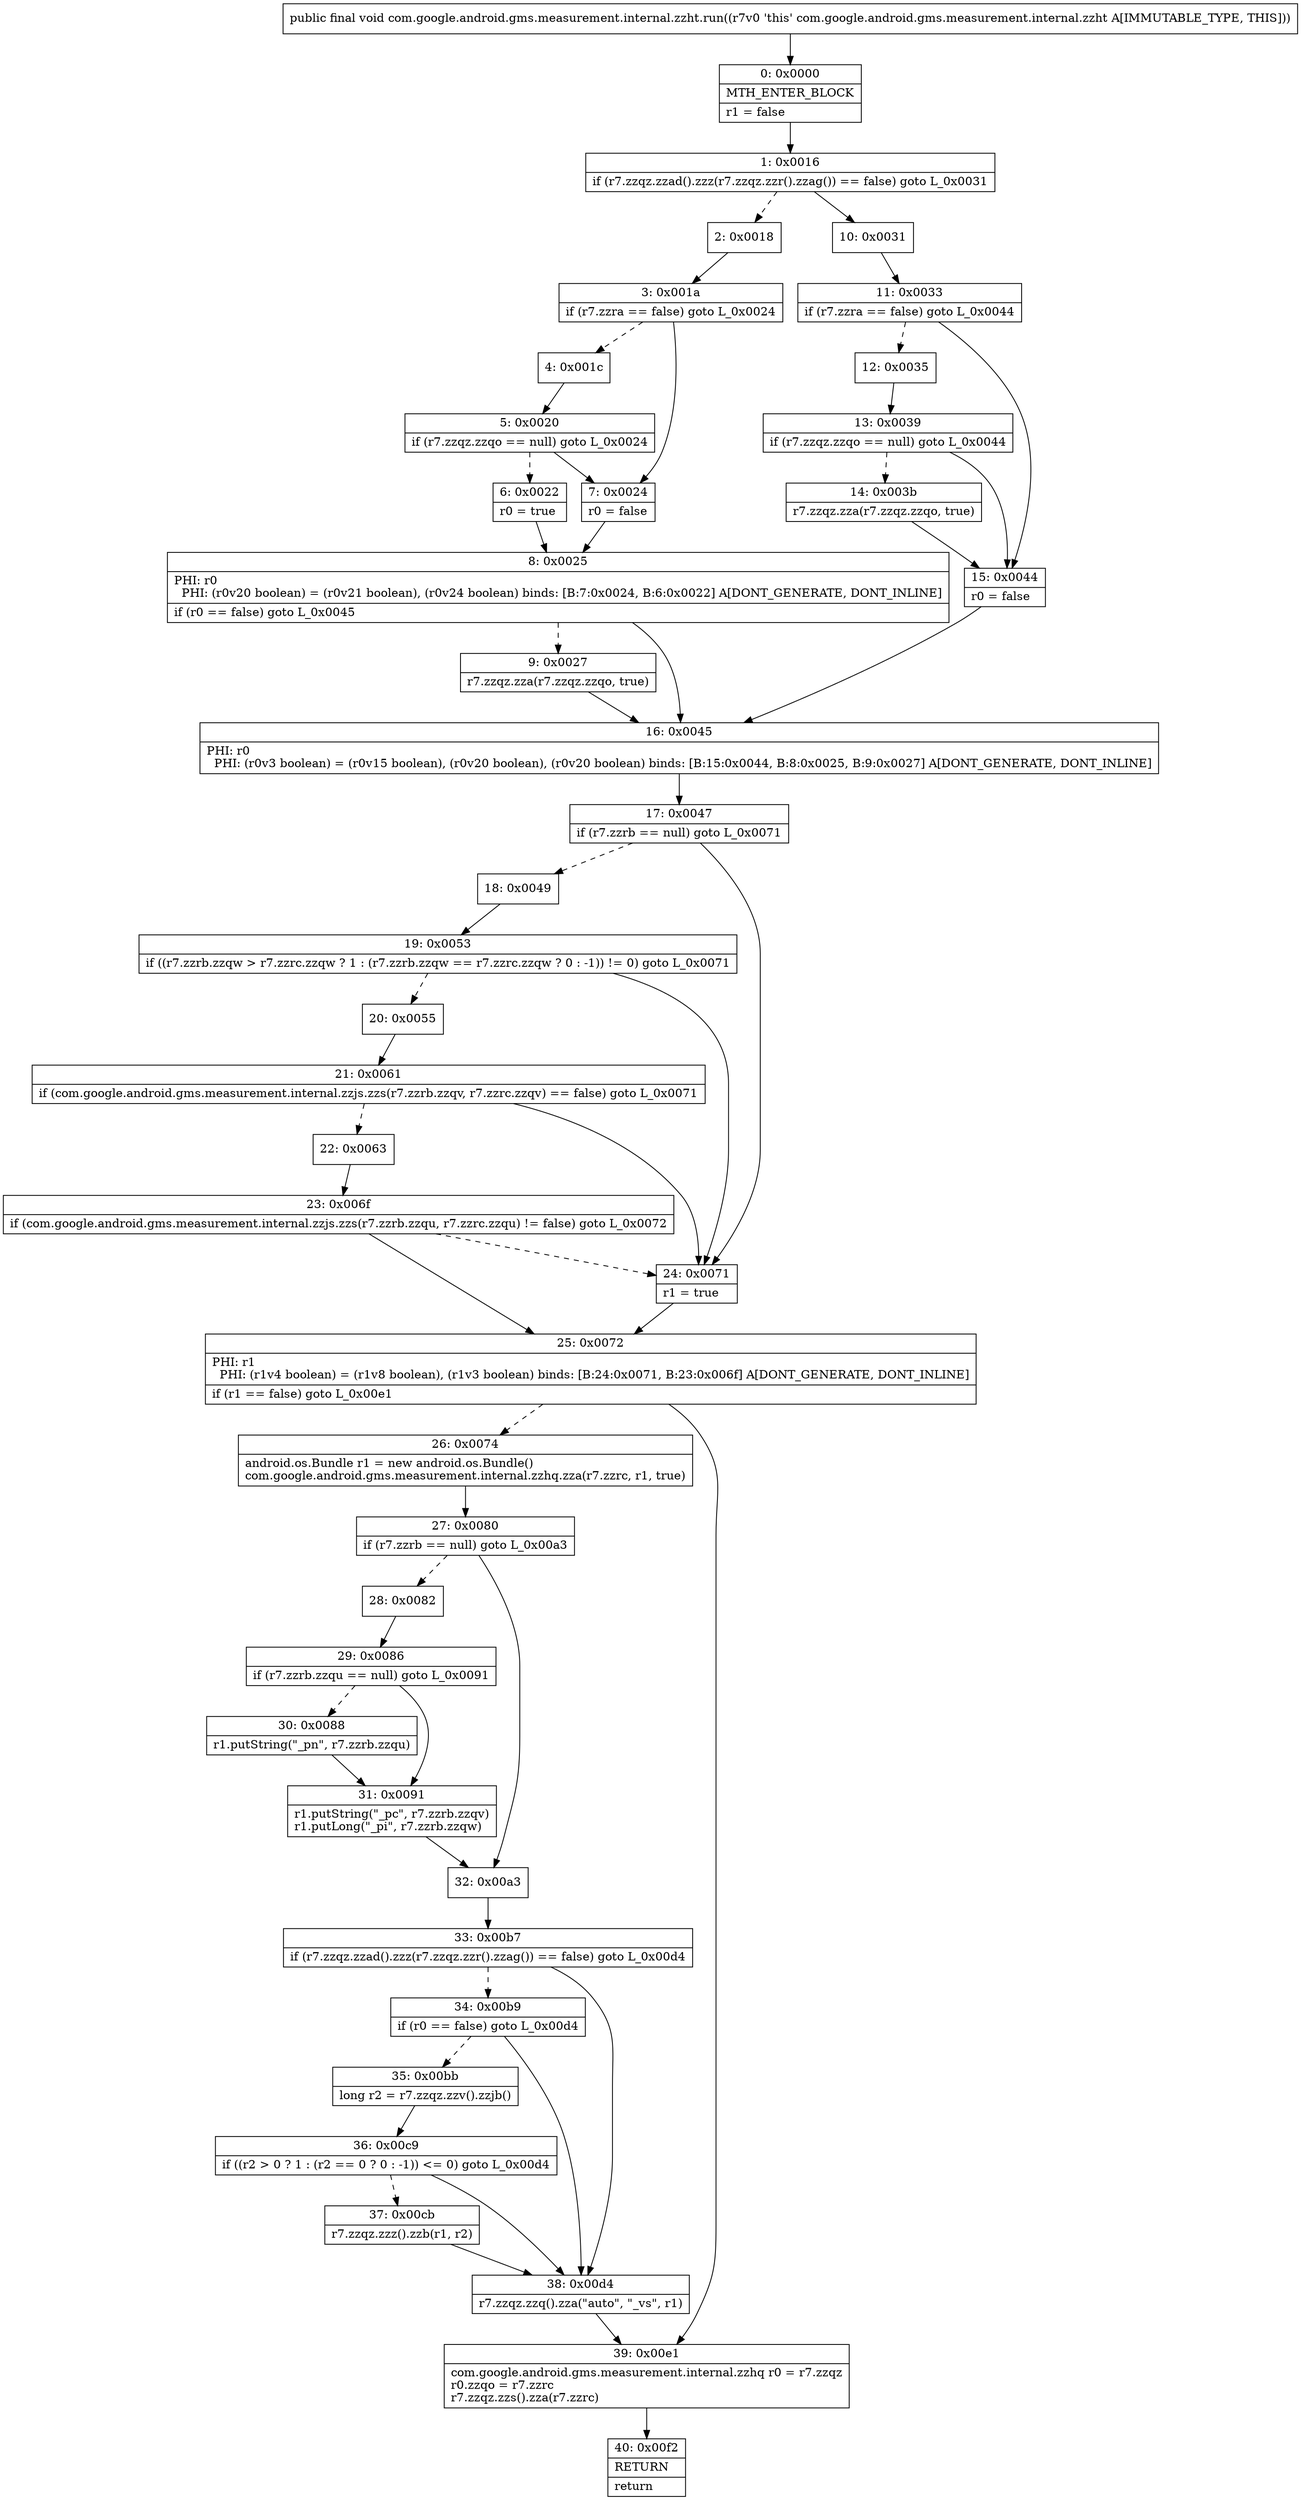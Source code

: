 digraph "CFG forcom.google.android.gms.measurement.internal.zzht.run()V" {
Node_0 [shape=record,label="{0\:\ 0x0000|MTH_ENTER_BLOCK\l|r1 = false\l}"];
Node_1 [shape=record,label="{1\:\ 0x0016|if (r7.zzqz.zzad().zzz(r7.zzqz.zzr().zzag()) == false) goto L_0x0031\l}"];
Node_2 [shape=record,label="{2\:\ 0x0018}"];
Node_3 [shape=record,label="{3\:\ 0x001a|if (r7.zzra == false) goto L_0x0024\l}"];
Node_4 [shape=record,label="{4\:\ 0x001c}"];
Node_5 [shape=record,label="{5\:\ 0x0020|if (r7.zzqz.zzqo == null) goto L_0x0024\l}"];
Node_6 [shape=record,label="{6\:\ 0x0022|r0 = true\l}"];
Node_7 [shape=record,label="{7\:\ 0x0024|r0 = false\l}"];
Node_8 [shape=record,label="{8\:\ 0x0025|PHI: r0 \l  PHI: (r0v20 boolean) = (r0v21 boolean), (r0v24 boolean) binds: [B:7:0x0024, B:6:0x0022] A[DONT_GENERATE, DONT_INLINE]\l|if (r0 == false) goto L_0x0045\l}"];
Node_9 [shape=record,label="{9\:\ 0x0027|r7.zzqz.zza(r7.zzqz.zzqo, true)\l}"];
Node_10 [shape=record,label="{10\:\ 0x0031}"];
Node_11 [shape=record,label="{11\:\ 0x0033|if (r7.zzra == false) goto L_0x0044\l}"];
Node_12 [shape=record,label="{12\:\ 0x0035}"];
Node_13 [shape=record,label="{13\:\ 0x0039|if (r7.zzqz.zzqo == null) goto L_0x0044\l}"];
Node_14 [shape=record,label="{14\:\ 0x003b|r7.zzqz.zza(r7.zzqz.zzqo, true)\l}"];
Node_15 [shape=record,label="{15\:\ 0x0044|r0 = false\l}"];
Node_16 [shape=record,label="{16\:\ 0x0045|PHI: r0 \l  PHI: (r0v3 boolean) = (r0v15 boolean), (r0v20 boolean), (r0v20 boolean) binds: [B:15:0x0044, B:8:0x0025, B:9:0x0027] A[DONT_GENERATE, DONT_INLINE]\l}"];
Node_17 [shape=record,label="{17\:\ 0x0047|if (r7.zzrb == null) goto L_0x0071\l}"];
Node_18 [shape=record,label="{18\:\ 0x0049}"];
Node_19 [shape=record,label="{19\:\ 0x0053|if ((r7.zzrb.zzqw \> r7.zzrc.zzqw ? 1 : (r7.zzrb.zzqw == r7.zzrc.zzqw ? 0 : \-1)) != 0) goto L_0x0071\l}"];
Node_20 [shape=record,label="{20\:\ 0x0055}"];
Node_21 [shape=record,label="{21\:\ 0x0061|if (com.google.android.gms.measurement.internal.zzjs.zzs(r7.zzrb.zzqv, r7.zzrc.zzqv) == false) goto L_0x0071\l}"];
Node_22 [shape=record,label="{22\:\ 0x0063}"];
Node_23 [shape=record,label="{23\:\ 0x006f|if (com.google.android.gms.measurement.internal.zzjs.zzs(r7.zzrb.zzqu, r7.zzrc.zzqu) != false) goto L_0x0072\l}"];
Node_24 [shape=record,label="{24\:\ 0x0071|r1 = true\l}"];
Node_25 [shape=record,label="{25\:\ 0x0072|PHI: r1 \l  PHI: (r1v4 boolean) = (r1v8 boolean), (r1v3 boolean) binds: [B:24:0x0071, B:23:0x006f] A[DONT_GENERATE, DONT_INLINE]\l|if (r1 == false) goto L_0x00e1\l}"];
Node_26 [shape=record,label="{26\:\ 0x0074|android.os.Bundle r1 = new android.os.Bundle()\lcom.google.android.gms.measurement.internal.zzhq.zza(r7.zzrc, r1, true)\l}"];
Node_27 [shape=record,label="{27\:\ 0x0080|if (r7.zzrb == null) goto L_0x00a3\l}"];
Node_28 [shape=record,label="{28\:\ 0x0082}"];
Node_29 [shape=record,label="{29\:\ 0x0086|if (r7.zzrb.zzqu == null) goto L_0x0091\l}"];
Node_30 [shape=record,label="{30\:\ 0x0088|r1.putString(\"_pn\", r7.zzrb.zzqu)\l}"];
Node_31 [shape=record,label="{31\:\ 0x0091|r1.putString(\"_pc\", r7.zzrb.zzqv)\lr1.putLong(\"_pi\", r7.zzrb.zzqw)\l}"];
Node_32 [shape=record,label="{32\:\ 0x00a3}"];
Node_33 [shape=record,label="{33\:\ 0x00b7|if (r7.zzqz.zzad().zzz(r7.zzqz.zzr().zzag()) == false) goto L_0x00d4\l}"];
Node_34 [shape=record,label="{34\:\ 0x00b9|if (r0 == false) goto L_0x00d4\l}"];
Node_35 [shape=record,label="{35\:\ 0x00bb|long r2 = r7.zzqz.zzv().zzjb()\l}"];
Node_36 [shape=record,label="{36\:\ 0x00c9|if ((r2 \> 0 ? 1 : (r2 == 0 ? 0 : \-1)) \<= 0) goto L_0x00d4\l}"];
Node_37 [shape=record,label="{37\:\ 0x00cb|r7.zzqz.zzz().zzb(r1, r2)\l}"];
Node_38 [shape=record,label="{38\:\ 0x00d4|r7.zzqz.zzq().zza(\"auto\", \"_vs\", r1)\l}"];
Node_39 [shape=record,label="{39\:\ 0x00e1|com.google.android.gms.measurement.internal.zzhq r0 = r7.zzqz\lr0.zzqo = r7.zzrc\lr7.zzqz.zzs().zza(r7.zzrc)\l}"];
Node_40 [shape=record,label="{40\:\ 0x00f2|RETURN\l|return\l}"];
MethodNode[shape=record,label="{public final void com.google.android.gms.measurement.internal.zzht.run((r7v0 'this' com.google.android.gms.measurement.internal.zzht A[IMMUTABLE_TYPE, THIS])) }"];
MethodNode -> Node_0;
Node_0 -> Node_1;
Node_1 -> Node_2[style=dashed];
Node_1 -> Node_10;
Node_2 -> Node_3;
Node_3 -> Node_4[style=dashed];
Node_3 -> Node_7;
Node_4 -> Node_5;
Node_5 -> Node_6[style=dashed];
Node_5 -> Node_7;
Node_6 -> Node_8;
Node_7 -> Node_8;
Node_8 -> Node_9[style=dashed];
Node_8 -> Node_16;
Node_9 -> Node_16;
Node_10 -> Node_11;
Node_11 -> Node_12[style=dashed];
Node_11 -> Node_15;
Node_12 -> Node_13;
Node_13 -> Node_14[style=dashed];
Node_13 -> Node_15;
Node_14 -> Node_15;
Node_15 -> Node_16;
Node_16 -> Node_17;
Node_17 -> Node_18[style=dashed];
Node_17 -> Node_24;
Node_18 -> Node_19;
Node_19 -> Node_20[style=dashed];
Node_19 -> Node_24;
Node_20 -> Node_21;
Node_21 -> Node_22[style=dashed];
Node_21 -> Node_24;
Node_22 -> Node_23;
Node_23 -> Node_24[style=dashed];
Node_23 -> Node_25;
Node_24 -> Node_25;
Node_25 -> Node_26[style=dashed];
Node_25 -> Node_39;
Node_26 -> Node_27;
Node_27 -> Node_28[style=dashed];
Node_27 -> Node_32;
Node_28 -> Node_29;
Node_29 -> Node_30[style=dashed];
Node_29 -> Node_31;
Node_30 -> Node_31;
Node_31 -> Node_32;
Node_32 -> Node_33;
Node_33 -> Node_34[style=dashed];
Node_33 -> Node_38;
Node_34 -> Node_35[style=dashed];
Node_34 -> Node_38;
Node_35 -> Node_36;
Node_36 -> Node_37[style=dashed];
Node_36 -> Node_38;
Node_37 -> Node_38;
Node_38 -> Node_39;
Node_39 -> Node_40;
}

